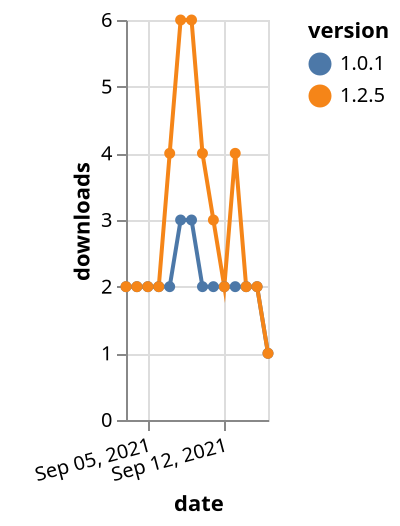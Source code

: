{"$schema": "https://vega.github.io/schema/vega-lite/v5.json", "description": "A simple bar chart with embedded data.", "data": {"values": [{"date": "2021-09-03", "total": 480, "delta": 2, "version": "1.0.1"}, {"date": "2021-09-04", "total": 482, "delta": 2, "version": "1.0.1"}, {"date": "2021-09-05", "total": 484, "delta": 2, "version": "1.0.1"}, {"date": "2021-09-06", "total": 486, "delta": 2, "version": "1.0.1"}, {"date": "2021-09-07", "total": 488, "delta": 2, "version": "1.0.1"}, {"date": "2021-09-08", "total": 491, "delta": 3, "version": "1.0.1"}, {"date": "2021-09-09", "total": 494, "delta": 3, "version": "1.0.1"}, {"date": "2021-09-10", "total": 496, "delta": 2, "version": "1.0.1"}, {"date": "2021-09-11", "total": 498, "delta": 2, "version": "1.0.1"}, {"date": "2021-09-12", "total": 500, "delta": 2, "version": "1.0.1"}, {"date": "2021-09-13", "total": 502, "delta": 2, "version": "1.0.1"}, {"date": "2021-09-14", "total": 504, "delta": 2, "version": "1.0.1"}, {"date": "2021-09-15", "total": 506, "delta": 2, "version": "1.0.1"}, {"date": "2021-09-16", "total": 507, "delta": 1, "version": "1.0.1"}, {"date": "2021-09-03", "total": 666, "delta": 2, "version": "1.2.5"}, {"date": "2021-09-04", "total": 668, "delta": 2, "version": "1.2.5"}, {"date": "2021-09-05", "total": 670, "delta": 2, "version": "1.2.5"}, {"date": "2021-09-06", "total": 672, "delta": 2, "version": "1.2.5"}, {"date": "2021-09-07", "total": 676, "delta": 4, "version": "1.2.5"}, {"date": "2021-09-08", "total": 682, "delta": 6, "version": "1.2.5"}, {"date": "2021-09-09", "total": 688, "delta": 6, "version": "1.2.5"}, {"date": "2021-09-10", "total": 692, "delta": 4, "version": "1.2.5"}, {"date": "2021-09-11", "total": 695, "delta": 3, "version": "1.2.5"}, {"date": "2021-09-12", "total": 697, "delta": 2, "version": "1.2.5"}, {"date": "2021-09-13", "total": 701, "delta": 4, "version": "1.2.5"}, {"date": "2021-09-14", "total": 703, "delta": 2, "version": "1.2.5"}, {"date": "2021-09-15", "total": 705, "delta": 2, "version": "1.2.5"}, {"date": "2021-09-16", "total": 706, "delta": 1, "version": "1.2.5"}]}, "width": "container", "mark": {"type": "line", "point": {"filled": true}}, "encoding": {"x": {"field": "date", "type": "temporal", "timeUnit": "yearmonthdate", "title": "date", "axis": {"labelAngle": -15}}, "y": {"field": "delta", "type": "quantitative", "title": "downloads"}, "color": {"field": "version", "type": "nominal"}, "tooltip": {"field": "delta"}}}